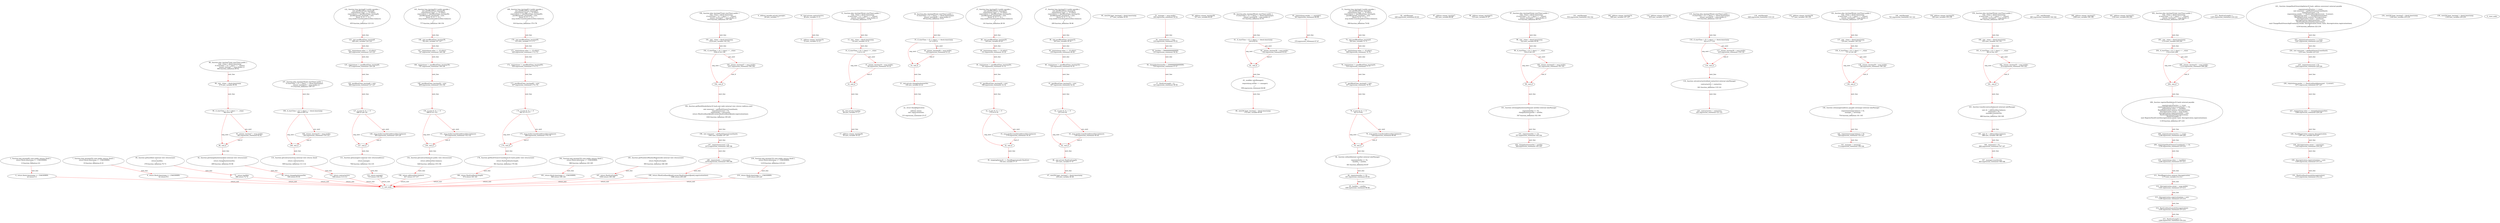 digraph  {
13 [label="3_ function bug_tmstmp9() view public returns (bool) {\n    return block.timestamp >= 1546300800;\n  }\n13-function_definition-4-6", method="bug_tmstmp9()", type_label=function_definition];
22 [label="4_ return block.timestamp >= 1546300800;\n22-return-5-5", method="bug_tmstmp9()", type_label=return];
28 [label="6_ address payable private manager;\n28-new_variable-7-7", method="", type_label=new_variable];
33 [label="7_ function bug_tmstmp25() view public returns (bool) {\n    return block.timestamp >= 1546300800;\n  }\n33-function_definition-8-10", method="bug_tmstmp25()", type_label=function_definition];
42 [label="8_ return block.timestamp >= 1546300800;\n42-return-9-9", method="bug_tmstmp25()", type_label=return];
48 [label="10_ bool private contractactive;\n48-new_variable-11-11", method="", type_label=new_variable];
53 [label="11_ address winner_tmstmp19;\n53-new_variable-12-12", method="", type_label=new_variable];
57 [label="12_ function play_tmstmp19(uint startTime) public {\n	uint _vtime = block.timestamp;\n	if (startTime + (5 * 1 days) == _vtime){\n		winner_tmstmp19 = msg.sender;}}\n57-function_definition-13-16", method="play_tmstmp19(uint startTime)", type_label=function_definition];
65 [label="13_ uint _vtime = block.timestamp;\n65-new_variable-14-14", method="play_tmstmp19(uint startTime)", type_label=new_variable];
73 [label="14_ if_startTime + (5 * 1 days) == _vtime\n73-if-15-16", method="play_tmstmp19(uint startTime)", type_label=if];
1425 [label="14_ end_if", method="play_tmstmp19(uint startTime)", type_label=end_if];
84 [label="15_ winner_tmstmp19 = msg.sender;\n84-expression_statement-16-16", method="play_tmstmp19(uint startTime)", type_label=expression_statement];
90 [label="16_ uint private hashfee;\n90-new_variable-17-17", method="", type_label=new_variable];
95 [label="17_ address winner_tmstmp26;\n95-new_variable-18-18", method="", type_label=new_variable];
99 [label="18_ function play_tmstmp26(uint startTime) public {\n	if (startTime + (5 * 1 days) == block.timestamp){\n		winner_tmstmp26 = msg.sender;}}\n99-function_definition-19-21", method="play_tmstmp26(uint startTime)", type_label=function_definition];
107 [label="19_ if_startTime + (5 * 1 days) == block.timestamp\n107-if-20-21", method="play_tmstmp26(uint startTime)", type_label=if];
1459 [label="19_ end_if", method="play_tmstmp26(uint startTime)", type_label=end_if];
120 [label="20_ winner_tmstmp26 = msg.sender;\n120-expression_statement-21-21", method="play_tmstmp26(uint startTime)", type_label=expression_statement];
126 [label="21_ uint private changehashownerfee;\n126-new_variable-22-22", method="", type_label=new_variable];
131 [label="22_ struct HashRegistration \n    {\n        address owner;\n        uint registrationtime;\n    }\n131-expression_statement-23-27", method="HashRegistration()", type_label=expression_statement];
141 [label="27_ function bug_tmstmp20 () public payable {\n	uint pastBlockTime_tmstmp20;  \n	require(msg.value == 10 ether);  \n        require(now != pastBlockTime_tmstmp20);  \n        pastBlockTime_tmstmp20 = now;        \n        if(now % 15 == 0) {  \n            msg.sender.transfer(address(this).balance);\n        }\n    }\n141-function_definition-28-36", method="bug_tmstmp20()", type_label=function_definition];
146 [label="28_ uint pastBlockTime_tmstmp20;\n146-new_variable-29-29", method="bug_tmstmp20()", type_label=new_variable];
151 [label="29_ require(msg.value == 10 ether);\n151-expression_statement-30-30", method="bug_tmstmp20()", type_label=expression_statement];
161 [label="30_ require(now != pastBlockTime_tmstmp20);\n161-expression_statement-31-31", method="bug_tmstmp20()", type_label=expression_statement];
168 [label="31_ pastBlockTime_tmstmp20 = now;\n168-expression_statement-32-32", method="bug_tmstmp20()", type_label=expression_statement];
172 [label="32_ if_now % 15 == 0\n172-if-33-35", method="bug_tmstmp20()", type_label=if];
1524 [label="32_ end_if", method="bug_tmstmp20()", type_label=end_if];
179 [label="33_ msg.sender.transfer(address(this).balance);\n179-expression_statement-34-34", method="bug_tmstmp20()", type_label=expression_statement];
192 [label="36_ mapping(bytes32 => HashRegistration[]) HashList;\n192-new_variable-37-37", method="", type_label=new_variable];
200 [label="37_ function bug_tmstmp32 () public payable {\n	uint pastBlockTime_tmstmp32;  \n	require(msg.value == 10 ether);  \n        require(now != pastBlockTime_tmstmp32);  \n        pastBlockTime_tmstmp32 = now;        \n        if(now % 15 == 0) {  \n            msg.sender.transfer(address(this).balance);\n        }\n    }\n200-function_definition-38-46", method="bug_tmstmp32()", type_label=function_definition];
205 [label="38_ uint pastBlockTime_tmstmp32;\n205-new_variable-39-39", method="bug_tmstmp32()", type_label=new_variable];
210 [label="39_ require(msg.value == 10 ether);\n210-expression_statement-40-40", method="bug_tmstmp32()", type_label=expression_statement];
220 [label="40_ require(now != pastBlockTime_tmstmp32);\n220-expression_statement-41-41", method="bug_tmstmp32()", type_label=expression_statement];
227 [label="41_ pastBlockTime_tmstmp32 = now;\n227-expression_statement-42-42", method="bug_tmstmp32()", type_label=expression_statement];
231 [label="42_ if_now % 15 == 0\n231-if-43-45", method="bug_tmstmp32()", type_label=if];
1583 [label="42_ end_if", method="bug_tmstmp32()", type_label=end_if];
238 [label="43_ msg.sender.transfer(address(this).balance);\n238-expression_statement-44-44", method="bug_tmstmp32()", type_label=expression_statement];
251 [label="46_ uint private HashListLength;\n251-new_variable-47-47", method="", type_label=new_variable];
256 [label="47_ uint256 bugv_tmstmp3 = block.timestamp;\n256-new_variable-48-48", method="", type_label=new_variable];
277 [label="49_ uint256 bugv_tmstmp4 = block.timestamp;\n277-new_variable-50-50", method="", type_label=new_variable];
304 [label="53_ manager = msg.sender;\n304-expression_statement-54-54", method="", type_label=expression_statement];
310 [label="54_ contractactive = true;\n310-expression_statement-55-55", method="", type_label=expression_statement];
315 [label="55_ hashfee = 5000000000000000;\n315-expression_statement-56-56", method="", type_label=expression_statement];
319 [label="56_ changehashownerfee = 25000000000000000;\n319-expression_statement-57-57", method="", type_label=expression_statement];
323 [label="57_ HashListLength = 0;\n323-expression_statement-58-58", method="", type_label=expression_statement];
327 [label="59_ address winner_tmstmp38;\n327-new_variable-60-60", method="", type_label=new_variable];
331 [label="60_ function play_tmstmp38(uint startTime) public {\n	if (startTime + (5 * 1 days) == block.timestamp){\n		winner_tmstmp38 = msg.sender;}}\n331-function_definition-61-63", method="play_tmstmp38(uint startTime)", type_label=function_definition];
339 [label="61_ if_startTime + (5 * 1 days) == block.timestamp\n339-if-62-63", method="play_tmstmp38(uint startTime)", type_label=if];
1691 [label="61_ end_if", method="play_tmstmp38(uint startTime)", type_label=end_if];
352 [label="62_ winner_tmstmp38 = msg.sender;\n352-expression_statement-63-63", method="play_tmstmp38(uint startTime)", type_label=expression_statement];
358 [label="63_ modifier onlyManager()\n    {\n        require(msg.sender == manager);\n        _;\n    }\n358-expression_statement-64-68", method="", type_label=expression_statement];
361 [label="65_ require(msg.sender == manager);\n361-expression_statement-66-66", method="", type_label=expression_statement];
370 [label="66_ _;\n370-expression_statement-67-67", method="", type_label=expression_statement];
372 [label="68_ uint256 bugv_tmstmp2 = block.timestamp;\n372-new_variable-69-69", method="", type_label=new_variable];
379 [label="69_ function gethashfee() external view returns(uint)\n    {\n        return hashfee;\n    }\n379-function_definition-70-73", method="gethashfee()", type_label=function_definition];
388 [label="71_ return hashfee;\n388-return-72-72", method="gethashfee()", type_label=return];
390 [label="73_ function bug_tmstmp4 () public payable {\n	uint pastBlockTime_tmstmp4;  \n	require(msg.value == 10 ether);  \n        require(now != pastBlockTime_tmstmp4);  \n        pastBlockTime_tmstmp4 = now;        \n        if(now % 15 == 0) {  \n            msg.sender.transfer(address(this).balance);\n        }\n    }\n390-function_definition-74-82", method="bug_tmstmp4()", type_label=function_definition];
395 [label="74_ uint pastBlockTime_tmstmp4;\n395-new_variable-75-75", method="bug_tmstmp4()", type_label=new_variable];
400 [label="75_ require(msg.value == 10 ether);\n400-expression_statement-76-76", method="bug_tmstmp4()", type_label=expression_statement];
410 [label="76_ require(now != pastBlockTime_tmstmp4);\n410-expression_statement-77-77", method="bug_tmstmp4()", type_label=expression_statement];
417 [label="77_ pastBlockTime_tmstmp4 = now;\n417-expression_statement-78-78", method="bug_tmstmp4()", type_label=expression_statement];
421 [label="78_ if_now % 15 == 0\n421-if-79-81", method="bug_tmstmp4()", type_label=if];
1773 [label="78_ end_if", method="bug_tmstmp4()", type_label=end_if];
428 [label="79_ msg.sender.transfer(address(this).balance);\n428-expression_statement-80-80", method="bug_tmstmp4()", type_label=expression_statement];
441 [label="82_ function sethashfee(uint newfee) external onlyManager\n    {\n        require(newfee >= 0);\n        hashfee = newfee;\n    }\n441-function_definition-83-87", method="sethashfee(uint newfee)", type_label=function_definition];
448 [label="82_ onlyManager\n448-expression_statement-83-83", method="sethashfee(uint newfee)", type_label=expression_statement];
451 [label="84_ require(newfee >= 0);\n451-expression_statement-85-85", method="sethashfee(uint newfee)", type_label=expression_statement];
458 [label="85_ hashfee = newfee;\n458-expression_statement-86-86", method="sethashfee(uint newfee)", type_label=expression_statement];
462 [label="87_ address winner_tmstmp7;\n462-new_variable-88-88", method="", type_label=new_variable];
466 [label="88_ function play_tmstmp7(uint startTime) public {\n	uint _vtime = block.timestamp;\n	if (startTime + (5 * 1 days) == _vtime){\n		winner_tmstmp7 = msg.sender;}}\n466-function_definition-89-92", method="play_tmstmp7(uint startTime)", type_label=function_definition];
474 [label="89_ uint _vtime = block.timestamp;\n474-new_variable-90-90", method="play_tmstmp7(uint startTime)", type_label=new_variable];
482 [label="90_ if_startTime + (5 * 1 days) == _vtime\n482-if-91-92", method="play_tmstmp7(uint startTime)", type_label=if];
1834 [label="90_ end_if", method="play_tmstmp7(uint startTime)", type_label=end_if];
493 [label="91_ winner_tmstmp7 = msg.sender;\n493-expression_statement-92-92", method="play_tmstmp7(uint startTime)", type_label=expression_statement];
499 [label="92_ function getchangehashownerfee() external view returns(uint)\n    {\n        return changehashownerfee;\n    }\n499-function_definition-93-96", method="getchangehashownerfee()", type_label=function_definition];
508 [label="94_ return changehashownerfee;\n508-return-95-95", method="getchangehashownerfee()", type_label=return];
510 [label="96_ address winner_tmstmp23;\n510-new_variable-97-97", method="", type_label=new_variable];
514 [label="97_ function play_tmstmp23(uint startTime) public {\n	uint _vtime = block.timestamp;\n	if (startTime + (5 * 1 days) == _vtime){\n		winner_tmstmp23 = msg.sender;}}\n514-function_definition-98-101", method="play_tmstmp23(uint startTime)", type_label=function_definition];
522 [label="98_ uint _vtime = block.timestamp;\n522-new_variable-99-99", method="play_tmstmp23(uint startTime)", type_label=new_variable];
530 [label="99_ if_startTime + (5 * 1 days) == _vtime\n530-if-100-101", method="play_tmstmp23(uint startTime)", type_label=if];
1882 [label="99_ end_if", method="play_tmstmp23(uint startTime)", type_label=end_if];
541 [label="100_ winner_tmstmp23 = msg.sender;\n541-expression_statement-101-101", method="play_tmstmp23(uint startTime)", type_label=expression_statement];
547 [label="101_ function setchangehashownerfee(uint newfee) external onlyManager\n    {\n        require(newfee >= 0);\n        changehashownerfee = newfee;\n    }\n547-function_definition-102-106", method="setchangehashownerfee(uint newfee)", type_label=function_definition];
554 [label="101_ onlyManager\n554-expression_statement-102-102", method="setchangehashownerfee(uint newfee)", type_label=expression_statement];
557 [label="103_ require(newfee >= 0);\n557-expression_statement-104-104", method="setchangehashownerfee(uint newfee)", type_label=expression_statement];
564 [label="104_ changehashownerfee = newfee;\n564-expression_statement-105-105", method="setchangehashownerfee(uint newfee)", type_label=expression_statement];
568 [label="106_ address winner_tmstmp14;\n568-new_variable-107-107", method="", type_label=new_variable];
572 [label="107_ function play_tmstmp14(uint startTime) public {\n	if (startTime + (5 * 1 days) == block.timestamp){\n		winner_tmstmp14 = msg.sender;}}\n572-function_definition-108-110", method="play_tmstmp14(uint startTime)", type_label=function_definition];
580 [label="108_ if_startTime + (5 * 1 days) == block.timestamp\n580-if-109-110", method="play_tmstmp14(uint startTime)", type_label=if];
1932 [label="108_ end_if", method="play_tmstmp14(uint startTime)", type_label=end_if];
593 [label="109_ winner_tmstmp14 = msg.sender;\n593-expression_statement-110-110", method="play_tmstmp14(uint startTime)", type_label=expression_statement];
599 [label="110_ function getcontractactive() external view returns (bool)\n    {\n        return contractactive;\n    }\n599-function_definition-111-114", method="getcontractactive()", type_label=function_definition];
608 [label="112_ return contractactive;\n608-return-113-113", method="getcontractactive()", type_label=return];
610 [label="114_ address winner_tmstmp30;\n610-new_variable-115-115", method="", type_label=new_variable];
614 [label="115_ function play_tmstmp30(uint startTime) public {\n	if (startTime + (5 * 1 days) == block.timestamp){\n		winner_tmstmp30 = msg.sender;}}\n614-function_definition-116-118", method="play_tmstmp30(uint startTime)", type_label=function_definition];
622 [label="116_ if_startTime + (5 * 1 days) == block.timestamp\n622-if-117-118", method="play_tmstmp30(uint startTime)", type_label=if];
1974 [label="116_ end_if", method="play_tmstmp30(uint startTime)", type_label=end_if];
635 [label="117_ winner_tmstmp30 = msg.sender;\n635-expression_statement-118-118", method="play_tmstmp30(uint startTime)", type_label=expression_statement];
641 [label="118_ function setcontractactive(bool contactive) external onlyManager\n    {\n        contractactive = contactive;\n    }\n641-function_definition-119-122", method="setcontractactive(bool contactive)", type_label=function_definition];
648 [label="118_ onlyManager\n648-expression_statement-119-119", method="setcontractactive(bool contactive)", type_label=expression_statement];
651 [label="120_ contractactive = contactive;\n651-expression_statement-121-121", method="setcontractactive(bool contactive)", type_label=expression_statement];
655 [label="122_ function bug_tmstmp8 () public payable {\n	uint pastBlockTime_tmstmp8;  \n	require(msg.value == 10 ether);  \n        require(now != pastBlockTime_tmstmp8);  \n        pastBlockTime_tmstmp8 = now;        \n        if(now % 15 == 0) {  \n            msg.sender.transfer(address(this).balance);\n        }\n    }\n655-function_definition-123-131", method="bug_tmstmp8()", type_label=function_definition];
660 [label="123_ uint pastBlockTime_tmstmp8;\n660-new_variable-124-124", method="bug_tmstmp8()", type_label=new_variable];
665 [label="124_ require(msg.value == 10 ether);\n665-expression_statement-125-125", method="bug_tmstmp8()", type_label=expression_statement];
675 [label="125_ require(now != pastBlockTime_tmstmp8);\n675-expression_statement-126-126", method="bug_tmstmp8()", type_label=expression_statement];
682 [label="126_ pastBlockTime_tmstmp8 = now;\n682-expression_statement-127-127", method="bug_tmstmp8()", type_label=expression_statement];
686 [label="127_ if_now % 15 == 0\n686-if-128-130", method="bug_tmstmp8()", type_label=if];
2038 [label="127_ end_if", method="bug_tmstmp8()", type_label=end_if];
693 [label="128_ msg.sender.transfer(address(this).balance);\n693-expression_statement-129-129", method="bug_tmstmp8()", type_label=expression_statement];
706 [label="131_ function getmanager() external view returns(address)\n    {\n        return manager;\n    }\n706-function_definition-132-135", method="getmanager()", type_label=function_definition];
715 [label="133_ return manager;\n715-return-134-134", method="getmanager()", type_label=return];
717 [label="135_ address winner_tmstmp39;\n717-new_variable-136-136", method="", type_label=new_variable];
721 [label="136_ function play_tmstmp39(uint startTime) public {\n	uint _vtime = block.timestamp;\n	if (startTime + (5 * 1 days) == _vtime){\n		winner_tmstmp39 = msg.sender;}}\n721-function_definition-137-140", method="play_tmstmp39(uint startTime)", type_label=function_definition];
729 [label="137_ uint _vtime = block.timestamp;\n729-new_variable-138-138", method="play_tmstmp39(uint startTime)", type_label=new_variable];
737 [label="138_ if_startTime + (5 * 1 days) == _vtime\n737-if-139-140", method="play_tmstmp39(uint startTime)", type_label=if];
2089 [label="138_ end_if", method="play_tmstmp39(uint startTime)", type_label=end_if];
748 [label="139_ winner_tmstmp39 = msg.sender;\n748-expression_statement-140-140", method="play_tmstmp39(uint startTime)", type_label=expression_statement];
754 [label="140_ function setmanager(address payable newmngr) external onlyManager\n    {\n        require(newmngr.balance > 0);\n        manager = newmngr;\n    }\n754-function_definition-141-145", method="setmanager(address payable newmngr)", type_label=function_definition];
761 [label="140_ onlyManager\n761-expression_statement-141-141", method="setmanager(address payable newmngr)", type_label=expression_statement];
764 [label="142_ require(newmngr.balance > 0);\n764-expression_statement-143-143", method="setmanager(address payable newmngr)", type_label=expression_statement];
773 [label="143_ manager = newmngr;\n773-expression_statement-144-144", method="setmanager(address payable newmngr)", type_label=expression_statement];
777 [label="145_ function bug_tmstmp36 () public payable {\n	uint pastBlockTime_tmstmp36;  \n	require(msg.value == 10 ether);  \n        require(now != pastBlockTime_tmstmp36);  \n        pastBlockTime_tmstmp36 = now;        \n        if(now % 15 == 0) {  \n            msg.sender.transfer(address(this).balance);\n        }\n    }\n777-function_definition-146-154", method="bug_tmstmp36()", type_label=function_definition];
782 [label="146_ uint pastBlockTime_tmstmp36;\n782-new_variable-147-147", method="bug_tmstmp36()", type_label=new_variable];
787 [label="147_ require(msg.value == 10 ether);\n787-expression_statement-148-148", method="bug_tmstmp36()", type_label=expression_statement];
797 [label="148_ require(now != pastBlockTime_tmstmp36);\n797-expression_statement-149-149", method="bug_tmstmp36()", type_label=expression_statement];
804 [label="149_ pastBlockTime_tmstmp36 = now;\n804-expression_statement-150-150", method="bug_tmstmp36()", type_label=expression_statement];
808 [label="150_ if_now % 15 == 0\n808-if-151-153", method="bug_tmstmp36()", type_label=if];
2160 [label="150_ end_if", method="bug_tmstmp36()", type_label=end_if];
815 [label="151_ msg.sender.transfer(address(this).balance);\n815-expression_statement-152-152", method="bug_tmstmp36()", type_label=expression_statement];
828 [label="154_ function getcontractbalance() public view returns(uint)\n    {\n        return address(this).balance;\n    }\n828-function_definition-155-158", method="getcontractbalance()", type_label=function_definition];
837 [label="156_ return address(this).balance;\n837-return-157-157", method="getcontractbalance()", type_label=return];
843 [label="158_ address winner_tmstmp35;\n843-new_variable-159-159", method="", type_label=new_variable];
847 [label="159_ function play_tmstmp35(uint startTime) public {\n	uint _vtime = block.timestamp;\n	if (startTime + (5 * 1 days) == _vtime){\n		winner_tmstmp35 = msg.sender;}}\n847-function_definition-160-163", method="play_tmstmp35(uint startTime)", type_label=function_definition];
855 [label="160_ uint _vtime = block.timestamp;\n855-new_variable-161-161", method="play_tmstmp35(uint startTime)", type_label=new_variable];
863 [label="161_ if_startTime + (5 * 1 days) == _vtime\n863-if-162-163", method="play_tmstmp35(uint startTime)", type_label=if];
2215 [label="161_ end_if", method="play_tmstmp35(uint startTime)", type_label=end_if];
874 [label="162_ winner_tmstmp35 = msg.sender;\n874-expression_statement-163-163", method="play_tmstmp35(uint startTime)", type_label=expression_statement];
880 [label="163_ function transfercontractbalance() external onlyManager\n    {\n        uint cb = address(this).balance;\n        require(cb > 0);\n        manager.transfer(cb);\n    }\n880-function_definition-164-169", method="transfercontractbalance()", type_label=function_definition];
883 [label="163_ onlyManager\n883-expression_statement-164-164", method="transfercontractbalance()", type_label=expression_statement];
886 [label="165_ uint cb = address(this).balance;\n886-new_variable-166-166", method="transfercontractbalance()", type_label=new_variable];
896 [label="166_ require(cb > 0);\n896-expression_statement-167-167", method="transfercontractbalance()", type_label=expression_statement];
903 [label="167_ manager.transfer(cb);\n903-expression_statement-168-168", method="transfercontractbalance()", type_label=expression_statement];
910 [label="169_ function bug_tmstmp40 () public payable {\n	uint pastBlockTime_tmstmp40;  \n	require(msg.value == 10 ether);  \n        require(now != pastBlockTime_tmstmp40);  \n        pastBlockTime_tmstmp40 = now;        \n        if(now % 15 == 0) {  \n            msg.sender.transfer(address(this).balance);\n        }\n    }\n910-function_definition-170-178", method="bug_tmstmp40()", type_label=function_definition];
915 [label="170_ uint pastBlockTime_tmstmp40;\n915-new_variable-171-171", method="bug_tmstmp40()", type_label=new_variable];
920 [label="171_ require(msg.value == 10 ether);\n920-expression_statement-172-172", method="bug_tmstmp40()", type_label=expression_statement];
930 [label="172_ require(now != pastBlockTime_tmstmp40);\n930-expression_statement-173-173", method="bug_tmstmp40()", type_label=expression_statement];
937 [label="173_ pastBlockTime_tmstmp40 = now;\n937-expression_statement-174-174", method="bug_tmstmp40()", type_label=expression_statement];
941 [label="174_ if_now % 15 == 0\n941-if-175-177", method="bug_tmstmp40()", type_label=if];
2293 [label="174_ end_if", method="bug_tmstmp40()", type_label=end_if];
948 [label="175_ msg.sender.transfer(address(this).balance);\n948-expression_statement-176-176", method="bug_tmstmp40()", type_label=expression_statement];
961 [label="178_ function getHashOwnersCount(bytes32 hash) public view returns(uint)\n    {\n        return HashList[hash].length;\n    }\n961-function_definition-179-182", method="getHashOwnersCount(bytes32 hash)", type_label=function_definition];
974 [label="180_ return HashList[hash].length;\n974-return-181-181", method="getHashOwnersCount(bytes32 hash)", type_label=return];
980 [label="182_ function bug_tmstmp33() view public returns (bool) {\n    return block.timestamp >= 1546300800;\n  }\n980-function_definition-183-185", method="bug_tmstmp33()", type_label=function_definition];
989 [label="183_ return block.timestamp >= 1546300800;\n989-return-184-184", method="bug_tmstmp33()", type_label=return];
995 [label="185_ function getNumberofHashesRegistered() external view returns(uint)\n    {\n        return HashListLength;\n    }\n995-function_definition-186-189", method="getNumberofHashesRegistered()", type_label=function_definition];
1004 [label="187_ return HashListLength;\n1004-return-188-188", method="getNumberofHashesRegistered()", type_label=return];
1006 [label="189_ address winner_tmstmp27;\n1006-new_variable-190-190", method="", type_label=new_variable];
1010 [label="190_ function play_tmstmp27(uint startTime) public {\n	uint _vtime = block.timestamp;\n	if (startTime + (5 * 1 days) == _vtime){\n		winner_tmstmp27 = msg.sender;}}\n1010-function_definition-191-194", method="play_tmstmp27(uint startTime)", type_label=function_definition];
1018 [label="191_ uint _vtime = block.timestamp;\n1018-new_variable-192-192", method="play_tmstmp27(uint startTime)", type_label=new_variable];
1026 [label="192_ if_startTime + (5 * 1 days) == _vtime\n1026-if-193-194", method="play_tmstmp27(uint startTime)", type_label=if];
2378 [label="192_ end_if", method="play_tmstmp27(uint startTime)", type_label=end_if];
1037 [label="193_ winner_tmstmp27 = msg.sender;\n1037-expression_statement-194-194", method="play_tmstmp27(uint startTime)", type_label=expression_statement];
1043 [label="194_ function getHashDetails(bytes32 hash,uint indx) external view returns (address,uint)\n    {\n        uint owncount = getHashOwnersCount(hash);\n        require(owncount > 0);\n        require(indx < owncount);\n        return (HashList[hash][indx].owner,HashList[hash][indx].registrationtime);\n    }\n1043-function_definition-195-201", method="getHashDetails(bytes32 hash,uint indx)", type_label=function_definition];
1063 [label="196_ uint owncount = getHashOwnersCount(hash);\n1063-new_variable-197-197", method="getHashDetails(bytes32 hash,uint indx)", type_label=new_variable];
1072 [label="197_ require(owncount > 0);\n1072-expression_statement-198-198", method="getHashDetails(bytes32 hash,uint indx)", type_label=expression_statement];
1079 [label="198_ require(indx < owncount);\n1079-expression_statement-199-199", method="getHashDetails(bytes32 hash,uint indx)", type_label=expression_statement];
1086 [label="199_ return (HashList[hash][indx].owner,HashList[hash][indx].registrationtime);\n1086-return-200-200", method="getHashDetails(bytes32 hash,uint indx)", type_label=return];
1102 [label="201_ address winner_tmstmp31;\n1102-new_variable-202-202", method="", type_label=new_variable];
1106 [label="202_ function play_tmstmp31(uint startTime) public {\n	uint _vtime = block.timestamp;\n	if (startTime + (5 * 1 days) == _vtime){\n		winner_tmstmp31 = msg.sender;}}\n1106-function_definition-203-206", method="play_tmstmp31(uint startTime)", type_label=function_definition];
1114 [label="203_ uint _vtime = block.timestamp;\n1114-new_variable-204-204", method="play_tmstmp31(uint startTime)", type_label=new_variable];
1122 [label="204_ if_startTime + (5 * 1 days) == _vtime\n1122-if-205-206", method="play_tmstmp31(uint startTime)", type_label=if];
2474 [label="204_ end_if", method="play_tmstmp31(uint startTime)", type_label=end_if];
1133 [label="205_ winner_tmstmp31 = msg.sender;\n1133-expression_statement-206-206", method="play_tmstmp31(uint startTime)", type_label=expression_statement];
1139 [label="206_ function registerHash(bytes32 hash) external payable\n    {\n        require(contractactive == true);\n        require(getHashOwnersCount(hash) == 0);\n        require(msg.value == hashfee);\n        HashRegistration memory thisregistration;\n        thisregistration.owner = msg.sender;\n        thisregistration.registrationtime = now;\n        HashList[hash].push(thisregistration);\n        HashListLength++;\n        emit RegisterHashEvent(thisregistration.owner, hash, thisregistration.registrationtime);\n    }\n1139-function_definition-207-218", method="registerHash(bytes32 hash)", type_label=function_definition];
1148 [label="208_ require(contractactive == true);\n1148-expression_statement-209-209", method="registerHash(bytes32 hash)", type_label=expression_statement];
1156 [label="209_ require(getHashOwnersCount(hash) == 0);\n1156-expression_statement-210-210", method="registerHash(bytes32 hash)", type_label=expression_statement];
1166 [label="210_ require(msg.value == hashfee);\n1166-expression_statement-211-211", method="registerHash(bytes32 hash)", type_label=expression_statement];
1175 [label="211_ HashRegistration memory thisregistration;\n1175-new_variable-212-212", method="registerHash(bytes32 hash)", type_label=new_variable];
1181 [label="212_ thisregistration.owner = msg.sender;\n1181-expression_statement-213-213", method="registerHash(bytes32 hash)", type_label=expression_statement];
1189 [label="213_ thisregistration.registrationtime = now;\n1189-expression_statement-214-214", method="registerHash(bytes32 hash)", type_label=expression_statement];
1195 [label="214_ HashList[hash].push(thisregistration);\n1195-expression_statement-215-215", method="registerHash(bytes32 hash)", type_label=expression_statement];
1204 [label="215_ HashListLength++;\n1204-expression_statement-216-216", method="registerHash(bytes32 hash)", type_label=expression_statement];
1205 [label="215_ HashListLength++\n1205-expression_statement-216-216", method="registerHash(bytes32 hash)", type_label=expression_statement];
1219 [label="218_ function bug_tmstmp13() view public returns (bool) {\n    return block.timestamp >= 1546300800;\n  }\n1219-function_definition-219-221", method="bug_tmstmp13()", type_label=function_definition];
1228 [label="219_ return block.timestamp >= 1546300800;\n1228-return-220-220", method="bug_tmstmp13()", type_label=return];
1234 [label="221_ function changeHashOwnership(bytes32 hash, address newowner) external payable\n    {\n        require(contractactive == true);\n        uint owncount = getHashOwnersCount(hash);\n        require(owncount > 0);\n        require(msg.sender == HashList[hash][owncount - 1].owner); \n        require(msg.value == changehashownerfee);\n        HashRegistration memory thisregistration;\n        thisregistration.owner = newowner;\n        thisregistration.registrationtime = now;\n        HashList[hash].push(thisregistration);\n        emit ChangeHashOwnershipEvent(msg.sender, thisregistration.owner, hash, thisregistration.registrationtime);\n    }\n1234-function_definition-222-234", method="changeHashOwnership(bytes32 hash,address newowner)", type_label=function_definition];
1247 [label="223_ require(contractactive == true);\n1247-expression_statement-224-224", method="changeHashOwnership(bytes32 hash,address newowner)", type_label=expression_statement];
1255 [label="224_ uint owncount = getHashOwnersCount(hash);\n1255-new_variable-225-225", method="changeHashOwnership(bytes32 hash,address newowner)", type_label=new_variable];
1264 [label="225_ require(owncount > 0);\n1264-expression_statement-226-226", method="changeHashOwnership(bytes32 hash,address newowner)", type_label=expression_statement];
1271 [label="226_ require(msg.sender == HashList[hash][owncount - 1].owner);\n1271-expression_statement-227-227", method="changeHashOwnership(bytes32 hash,address newowner)", type_label=expression_statement];
1288 [label="227_ require(msg.value == changehashownerfee);\n1288-expression_statement-228-228", method="changeHashOwnership(bytes32 hash,address newowner)", type_label=expression_statement];
1297 [label="228_ HashRegistration memory thisregistration;\n1297-new_variable-229-229", method="changeHashOwnership(bytes32 hash,address newowner)", type_label=new_variable];
1303 [label="229_ thisregistration.owner = newowner;\n1303-expression_statement-230-230", method="changeHashOwnership(bytes32 hash,address newowner)", type_label=expression_statement];
1309 [label="230_ thisregistration.registrationtime = now;\n1309-expression_statement-231-231", method="changeHashOwnership(bytes32 hash,address newowner)", type_label=expression_statement];
1315 [label="231_ HashList[hash].push(thisregistration);\n1315-expression_statement-232-232", method="changeHashOwnership(bytes32 hash,address newowner)", type_label=expression_statement];
1340 [label="234_ uint256 bugv_tmstmp5 = block.timestamp;\n1340-new_variable-235-235", method="", type_label=new_variable];
1350 [label="238_ uint256 bugv_tmstmp1 = block.timestamp;\n1350-new_variable-239-239", method="", type_label=new_variable];
1 [label="0_ start_node", method="", type_label=start];
2 [label="0_ exit_node", method="", type_label=exit];
13 -> 22  [color=red, controlflow_type=next_line, edge_type=CFG_edge, key=0, label=next_line];
22 -> 2  [color=red, controlflow_type=return_exit, edge_type=CFG_edge, key=0, label=return_exit];
33 -> 42  [color=red, controlflow_type=next_line, edge_type=CFG_edge, key=0, label=next_line];
42 -> 2  [color=red, controlflow_type=return_exit, edge_type=CFG_edge, key=0, label=return_exit];
48 -> 53  [color=red, controlflow_type=next_line, edge_type=CFG_edge, key=0, label=next_line];
57 -> 65  [color=red, controlflow_type=next_line, edge_type=CFG_edge, key=0, label=next_line];
65 -> 73  [color=red, controlflow_type=next_line, edge_type=CFG_edge, key=0, label=next_line];
73 -> 84  [color=red, controlflow_type=pos_next, edge_type=CFG_edge, key=0, label=pos_next];
73 -> 1425  [color=red, controlflow_type=neg_next, edge_type=CFG_edge, key=0, label=neg_next];
1425 -> 90  [color=red, controlflow_type=next_line, edge_type=CFG_edge, key=0, label=next_line];
84 -> 1425  [color=red, controlflow_type=end_if, edge_type=CFG_edge, key=0, label=end_if];
90 -> 95  [color=red, controlflow_type=next_line, edge_type=CFG_edge, key=0, label=next_line];
99 -> 107  [color=red, controlflow_type=next_line, edge_type=CFG_edge, key=0, label=next_line];
107 -> 120  [color=red, controlflow_type=pos_next, edge_type=CFG_edge, key=0, label=pos_next];
107 -> 1459  [color=red, controlflow_type=neg_next, edge_type=CFG_edge, key=0, label=neg_next];
1459 -> 126  [color=red, controlflow_type=next_line, edge_type=CFG_edge, key=0, label=next_line];
120 -> 1459  [color=red, controlflow_type=end_if, edge_type=CFG_edge, key=0, label=end_if];
126 -> 131  [color=red, controlflow_type=next_line, edge_type=CFG_edge, key=0, label=next_line];
141 -> 146  [color=red, controlflow_type=next_line, edge_type=CFG_edge, key=0, label=next_line];
146 -> 151  [color=red, controlflow_type=next_line, edge_type=CFG_edge, key=0, label=next_line];
151 -> 161  [color=red, controlflow_type=next_line, edge_type=CFG_edge, key=0, label=next_line];
161 -> 168  [color=red, controlflow_type=next_line, edge_type=CFG_edge, key=0, label=next_line];
168 -> 172  [color=red, controlflow_type=next_line, edge_type=CFG_edge, key=0, label=next_line];
172 -> 179  [color=red, controlflow_type=pos_next, edge_type=CFG_edge, key=0, label=pos_next];
172 -> 1524  [color=red, controlflow_type=neg_next, edge_type=CFG_edge, key=0, label=neg_next];
1524 -> 192  [color=red, controlflow_type=next_line, edge_type=CFG_edge, key=0, label=next_line];
179 -> 1524  [color=red, controlflow_type=end_if, edge_type=CFG_edge, key=0, label=end_if];
200 -> 205  [color=red, controlflow_type=next_line, edge_type=CFG_edge, key=0, label=next_line];
205 -> 210  [color=red, controlflow_type=next_line, edge_type=CFG_edge, key=0, label=next_line];
210 -> 220  [color=red, controlflow_type=next_line, edge_type=CFG_edge, key=0, label=next_line];
220 -> 227  [color=red, controlflow_type=next_line, edge_type=CFG_edge, key=0, label=next_line];
227 -> 231  [color=red, controlflow_type=next_line, edge_type=CFG_edge, key=0, label=next_line];
231 -> 238  [color=red, controlflow_type=pos_next, edge_type=CFG_edge, key=0, label=pos_next];
231 -> 1583  [color=red, controlflow_type=neg_next, edge_type=CFG_edge, key=0, label=neg_next];
1583 -> 251  [color=red, controlflow_type=next_line, edge_type=CFG_edge, key=0, label=next_line];
238 -> 1583  [color=red, controlflow_type=end_if, edge_type=CFG_edge, key=0, label=end_if];
251 -> 256  [color=red, controlflow_type=next_line, edge_type=CFG_edge, key=0, label=next_line];
304 -> 310  [color=red, controlflow_type=next_line, edge_type=CFG_edge, key=0, label=next_line];
310 -> 315  [color=red, controlflow_type=next_line, edge_type=CFG_edge, key=0, label=next_line];
315 -> 319  [color=red, controlflow_type=next_line, edge_type=CFG_edge, key=0, label=next_line];
319 -> 323  [color=red, controlflow_type=next_line, edge_type=CFG_edge, key=0, label=next_line];
331 -> 339  [color=red, controlflow_type=next_line, edge_type=CFG_edge, key=0, label=next_line];
339 -> 352  [color=red, controlflow_type=pos_next, edge_type=CFG_edge, key=0, label=pos_next];
339 -> 1691  [color=red, controlflow_type=neg_next, edge_type=CFG_edge, key=0, label=neg_next];
1691 -> 358  [color=red, controlflow_type=next_line, edge_type=CFG_edge, key=0, label=next_line];
352 -> 1691  [color=red, controlflow_type=end_if, edge_type=CFG_edge, key=0, label=end_if];
358 -> 372  [color=red, controlflow_type=next_line, edge_type=CFG_edge, key=0, label=next_line];
361 -> 370  [color=red, controlflow_type=next_line, edge_type=CFG_edge, key=0, label=next_line];
379 -> 388  [color=red, controlflow_type=next_line, edge_type=CFG_edge, key=0, label=next_line];
388 -> 2  [color=red, controlflow_type=return_exit, edge_type=CFG_edge, key=0, label=return_exit];
390 -> 395  [color=red, controlflow_type=next_line, edge_type=CFG_edge, key=0, label=next_line];
395 -> 400  [color=red, controlflow_type=next_line, edge_type=CFG_edge, key=0, label=next_line];
400 -> 410  [color=red, controlflow_type=next_line, edge_type=CFG_edge, key=0, label=next_line];
410 -> 417  [color=red, controlflow_type=next_line, edge_type=CFG_edge, key=0, label=next_line];
417 -> 421  [color=red, controlflow_type=next_line, edge_type=CFG_edge, key=0, label=next_line];
421 -> 428  [color=red, controlflow_type=pos_next, edge_type=CFG_edge, key=0, label=pos_next];
421 -> 1773  [color=red, controlflow_type=neg_next, edge_type=CFG_edge, key=0, label=neg_next];
1773 -> 441  [color=red, controlflow_type=next_line, edge_type=CFG_edge, key=0, label=next_line];
428 -> 1773  [color=red, controlflow_type=end_if, edge_type=CFG_edge, key=0, label=end_if];
441 -> 451  [color=red, controlflow_type=next_line, edge_type=CFG_edge, key=0, label=next_line];
451 -> 458  [color=red, controlflow_type=next_line, edge_type=CFG_edge, key=0, label=next_line];
466 -> 474  [color=red, controlflow_type=next_line, edge_type=CFG_edge, key=0, label=next_line];
474 -> 482  [color=red, controlflow_type=next_line, edge_type=CFG_edge, key=0, label=next_line];
482 -> 493  [color=red, controlflow_type=pos_next, edge_type=CFG_edge, key=0, label=pos_next];
482 -> 1834  [color=red, controlflow_type=neg_next, edge_type=CFG_edge, key=0, label=neg_next];
1834 -> 499  [color=red, controlflow_type=next_line, edge_type=CFG_edge, key=0, label=next_line];
493 -> 1834  [color=red, controlflow_type=end_if, edge_type=CFG_edge, key=0, label=end_if];
499 -> 508  [color=red, controlflow_type=next_line, edge_type=CFG_edge, key=0, label=next_line];
508 -> 2  [color=red, controlflow_type=return_exit, edge_type=CFG_edge, key=0, label=return_exit];
514 -> 522  [color=red, controlflow_type=next_line, edge_type=CFG_edge, key=0, label=next_line];
522 -> 530  [color=red, controlflow_type=next_line, edge_type=CFG_edge, key=0, label=next_line];
530 -> 541  [color=red, controlflow_type=pos_next, edge_type=CFG_edge, key=0, label=pos_next];
530 -> 1882  [color=red, controlflow_type=neg_next, edge_type=CFG_edge, key=0, label=neg_next];
1882 -> 547  [color=red, controlflow_type=next_line, edge_type=CFG_edge, key=0, label=next_line];
541 -> 1882  [color=red, controlflow_type=end_if, edge_type=CFG_edge, key=0, label=end_if];
547 -> 557  [color=red, controlflow_type=next_line, edge_type=CFG_edge, key=0, label=next_line];
557 -> 564  [color=red, controlflow_type=next_line, edge_type=CFG_edge, key=0, label=next_line];
572 -> 580  [color=red, controlflow_type=next_line, edge_type=CFG_edge, key=0, label=next_line];
580 -> 593  [color=red, controlflow_type=pos_next, edge_type=CFG_edge, key=0, label=pos_next];
580 -> 1932  [color=red, controlflow_type=neg_next, edge_type=CFG_edge, key=0, label=neg_next];
1932 -> 599  [color=red, controlflow_type=next_line, edge_type=CFG_edge, key=0, label=next_line];
593 -> 1932  [color=red, controlflow_type=end_if, edge_type=CFG_edge, key=0, label=end_if];
599 -> 608  [color=red, controlflow_type=next_line, edge_type=CFG_edge, key=0, label=next_line];
608 -> 2  [color=red, controlflow_type=return_exit, edge_type=CFG_edge, key=0, label=return_exit];
614 -> 622  [color=red, controlflow_type=next_line, edge_type=CFG_edge, key=0, label=next_line];
622 -> 635  [color=red, controlflow_type=pos_next, edge_type=CFG_edge, key=0, label=pos_next];
622 -> 1974  [color=red, controlflow_type=neg_next, edge_type=CFG_edge, key=0, label=neg_next];
1974 -> 641  [color=red, controlflow_type=next_line, edge_type=CFG_edge, key=0, label=next_line];
635 -> 1974  [color=red, controlflow_type=end_if, edge_type=CFG_edge, key=0, label=end_if];
641 -> 651  [color=red, controlflow_type=next_line, edge_type=CFG_edge, key=0, label=next_line];
655 -> 660  [color=red, controlflow_type=next_line, edge_type=CFG_edge, key=0, label=next_line];
660 -> 665  [color=red, controlflow_type=next_line, edge_type=CFG_edge, key=0, label=next_line];
665 -> 675  [color=red, controlflow_type=next_line, edge_type=CFG_edge, key=0, label=next_line];
675 -> 682  [color=red, controlflow_type=next_line, edge_type=CFG_edge, key=0, label=next_line];
682 -> 686  [color=red, controlflow_type=next_line, edge_type=CFG_edge, key=0, label=next_line];
686 -> 693  [color=red, controlflow_type=pos_next, edge_type=CFG_edge, key=0, label=pos_next];
686 -> 2038  [color=red, controlflow_type=neg_next, edge_type=CFG_edge, key=0, label=neg_next];
2038 -> 706  [color=red, controlflow_type=next_line, edge_type=CFG_edge, key=0, label=next_line];
693 -> 2038  [color=red, controlflow_type=end_if, edge_type=CFG_edge, key=0, label=end_if];
706 -> 715  [color=red, controlflow_type=next_line, edge_type=CFG_edge, key=0, label=next_line];
715 -> 2  [color=red, controlflow_type=return_exit, edge_type=CFG_edge, key=0, label=return_exit];
721 -> 729  [color=red, controlflow_type=next_line, edge_type=CFG_edge, key=0, label=next_line];
729 -> 737  [color=red, controlflow_type=next_line, edge_type=CFG_edge, key=0, label=next_line];
737 -> 748  [color=red, controlflow_type=pos_next, edge_type=CFG_edge, key=0, label=pos_next];
737 -> 2089  [color=red, controlflow_type=neg_next, edge_type=CFG_edge, key=0, label=neg_next];
2089 -> 754  [color=red, controlflow_type=next_line, edge_type=CFG_edge, key=0, label=next_line];
748 -> 2089  [color=red, controlflow_type=end_if, edge_type=CFG_edge, key=0, label=end_if];
754 -> 764  [color=red, controlflow_type=next_line, edge_type=CFG_edge, key=0, label=next_line];
764 -> 773  [color=red, controlflow_type=next_line, edge_type=CFG_edge, key=0, label=next_line];
777 -> 782  [color=red, controlflow_type=next_line, edge_type=CFG_edge, key=0, label=next_line];
782 -> 787  [color=red, controlflow_type=next_line, edge_type=CFG_edge, key=0, label=next_line];
787 -> 797  [color=red, controlflow_type=next_line, edge_type=CFG_edge, key=0, label=next_line];
797 -> 804  [color=red, controlflow_type=next_line, edge_type=CFG_edge, key=0, label=next_line];
804 -> 808  [color=red, controlflow_type=next_line, edge_type=CFG_edge, key=0, label=next_line];
808 -> 815  [color=red, controlflow_type=pos_next, edge_type=CFG_edge, key=0, label=pos_next];
808 -> 2160  [color=red, controlflow_type=neg_next, edge_type=CFG_edge, key=0, label=neg_next];
2160 -> 828  [color=red, controlflow_type=next_line, edge_type=CFG_edge, key=0, label=next_line];
815 -> 2160  [color=red, controlflow_type=end_if, edge_type=CFG_edge, key=0, label=end_if];
828 -> 837  [color=red, controlflow_type=next_line, edge_type=CFG_edge, key=0, label=next_line];
837 -> 2  [color=red, controlflow_type=return_exit, edge_type=CFG_edge, key=0, label=return_exit];
847 -> 855  [color=red, controlflow_type=next_line, edge_type=CFG_edge, key=0, label=next_line];
855 -> 863  [color=red, controlflow_type=next_line, edge_type=CFG_edge, key=0, label=next_line];
863 -> 874  [color=red, controlflow_type=pos_next, edge_type=CFG_edge, key=0, label=pos_next];
863 -> 2215  [color=red, controlflow_type=neg_next, edge_type=CFG_edge, key=0, label=neg_next];
2215 -> 880  [color=red, controlflow_type=next_line, edge_type=CFG_edge, key=0, label=next_line];
874 -> 2215  [color=red, controlflow_type=end_if, edge_type=CFG_edge, key=0, label=end_if];
880 -> 886  [color=red, controlflow_type=next_line, edge_type=CFG_edge, key=0, label=next_line];
886 -> 896  [color=red, controlflow_type=next_line, edge_type=CFG_edge, key=0, label=next_line];
896 -> 903  [color=red, controlflow_type=next_line, edge_type=CFG_edge, key=0, label=next_line];
910 -> 915  [color=red, controlflow_type=next_line, edge_type=CFG_edge, key=0, label=next_line];
915 -> 920  [color=red, controlflow_type=next_line, edge_type=CFG_edge, key=0, label=next_line];
920 -> 930  [color=red, controlflow_type=next_line, edge_type=CFG_edge, key=0, label=next_line];
930 -> 937  [color=red, controlflow_type=next_line, edge_type=CFG_edge, key=0, label=next_line];
937 -> 941  [color=red, controlflow_type=next_line, edge_type=CFG_edge, key=0, label=next_line];
941 -> 948  [color=red, controlflow_type=pos_next, edge_type=CFG_edge, key=0, label=pos_next];
941 -> 2293  [color=red, controlflow_type=neg_next, edge_type=CFG_edge, key=0, label=neg_next];
2293 -> 961  [color=red, controlflow_type=next_line, edge_type=CFG_edge, key=0, label=next_line];
948 -> 2293  [color=red, controlflow_type=end_if, edge_type=CFG_edge, key=0, label=end_if];
961 -> 974  [color=red, controlflow_type=next_line, edge_type=CFG_edge, key=0, label=next_line];
974 -> 2  [color=red, controlflow_type=return_exit, edge_type=CFG_edge, key=0, label=return_exit];
980 -> 989  [color=red, controlflow_type=next_line, edge_type=CFG_edge, key=0, label=next_line];
989 -> 2  [color=red, controlflow_type=return_exit, edge_type=CFG_edge, key=0, label=return_exit];
995 -> 1004  [color=red, controlflow_type=next_line, edge_type=CFG_edge, key=0, label=next_line];
1004 -> 2  [color=red, controlflow_type=return_exit, edge_type=CFG_edge, key=0, label=return_exit];
1010 -> 1018  [color=red, controlflow_type=next_line, edge_type=CFG_edge, key=0, label=next_line];
1018 -> 1026  [color=red, controlflow_type=next_line, edge_type=CFG_edge, key=0, label=next_line];
1026 -> 1037  [color=red, controlflow_type=pos_next, edge_type=CFG_edge, key=0, label=pos_next];
1026 -> 2378  [color=red, controlflow_type=neg_next, edge_type=CFG_edge, key=0, label=neg_next];
2378 -> 1043  [color=red, controlflow_type=next_line, edge_type=CFG_edge, key=0, label=next_line];
1037 -> 2378  [color=red, controlflow_type=end_if, edge_type=CFG_edge, key=0, label=end_if];
1043 -> 1063  [color=red, controlflow_type=next_line, edge_type=CFG_edge, key=0, label=next_line];
1063 -> 1072  [color=red, controlflow_type=next_line, edge_type=CFG_edge, key=0, label=next_line];
1072 -> 1079  [color=red, controlflow_type=next_line, edge_type=CFG_edge, key=0, label=next_line];
1079 -> 1086  [color=red, controlflow_type=next_line, edge_type=CFG_edge, key=0, label=next_line];
1086 -> 2  [color=red, controlflow_type=return_exit, edge_type=CFG_edge, key=0, label=return_exit];
1106 -> 1114  [color=red, controlflow_type=next_line, edge_type=CFG_edge, key=0, label=next_line];
1114 -> 1122  [color=red, controlflow_type=next_line, edge_type=CFG_edge, key=0, label=next_line];
1122 -> 1133  [color=red, controlflow_type=pos_next, edge_type=CFG_edge, key=0, label=pos_next];
1122 -> 2474  [color=red, controlflow_type=neg_next, edge_type=CFG_edge, key=0, label=neg_next];
2474 -> 1139  [color=red, controlflow_type=next_line, edge_type=CFG_edge, key=0, label=next_line];
1133 -> 2474  [color=red, controlflow_type=end_if, edge_type=CFG_edge, key=0, label=end_if];
1139 -> 1148  [color=red, controlflow_type=next_line, edge_type=CFG_edge, key=0, label=next_line];
1148 -> 1156  [color=red, controlflow_type=next_line, edge_type=CFG_edge, key=0, label=next_line];
1156 -> 1166  [color=red, controlflow_type=next_line, edge_type=CFG_edge, key=0, label=next_line];
1166 -> 1175  [color=red, controlflow_type=next_line, edge_type=CFG_edge, key=0, label=next_line];
1175 -> 1181  [color=red, controlflow_type=next_line, edge_type=CFG_edge, key=0, label=next_line];
1181 -> 1189  [color=red, controlflow_type=next_line, edge_type=CFG_edge, key=0, label=next_line];
1189 -> 1195  [color=red, controlflow_type=next_line, edge_type=CFG_edge, key=0, label=next_line];
1195 -> 1204  [color=red, controlflow_type=next_line, edge_type=CFG_edge, key=0, label=next_line];
1219 -> 1228  [color=red, controlflow_type=next_line, edge_type=CFG_edge, key=0, label=next_line];
1228 -> 2  [color=red, controlflow_type=return_exit, edge_type=CFG_edge, key=0, label=return_exit];
1234 -> 1247  [color=red, controlflow_type=next_line, edge_type=CFG_edge, key=0, label=next_line];
1247 -> 1255  [color=red, controlflow_type=next_line, edge_type=CFG_edge, key=0, label=next_line];
1255 -> 1264  [color=red, controlflow_type=next_line, edge_type=CFG_edge, key=0, label=next_line];
1264 -> 1271  [color=red, controlflow_type=next_line, edge_type=CFG_edge, key=0, label=next_line];
1271 -> 1288  [color=red, controlflow_type=next_line, edge_type=CFG_edge, key=0, label=next_line];
1288 -> 1297  [color=red, controlflow_type=next_line, edge_type=CFG_edge, key=0, label=next_line];
1297 -> 1303  [color=red, controlflow_type=next_line, edge_type=CFG_edge, key=0, label=next_line];
1303 -> 1309  [color=red, controlflow_type=next_line, edge_type=CFG_edge, key=0, label=next_line];
1309 -> 1315  [color=red, controlflow_type=next_line, edge_type=CFG_edge, key=0, label=next_line];
}
